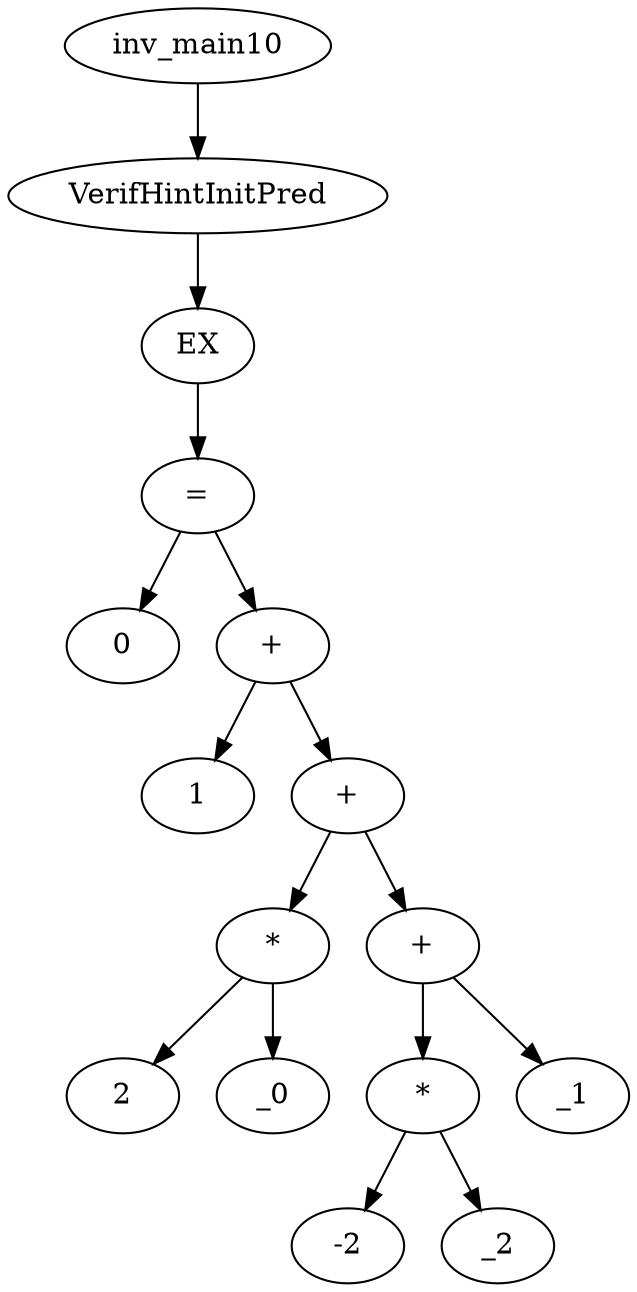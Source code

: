 digraph dag {
0 [label="inv_main10"];
1 [label="VerifHintInitPred"];
2 [label="EX"];
3 [label="="];
4 [label="0"];
5 [label="+"];
6 [label="1"];
7 [label="+"];
8 [label="*"];
9 [label="2"];
10 [label="_0"];
11 [label="+"];
12 [label="*"];
13 [label="-2"];
14 [label="_2"];
15 [label="_1"];
0->1
1->2
2->3
3->5
3 -> 4
5->7
5 -> 6
7->8
7 -> 11
8->10
8 -> 9
11->12
11 -> 15
12->14
12 -> 13
}
